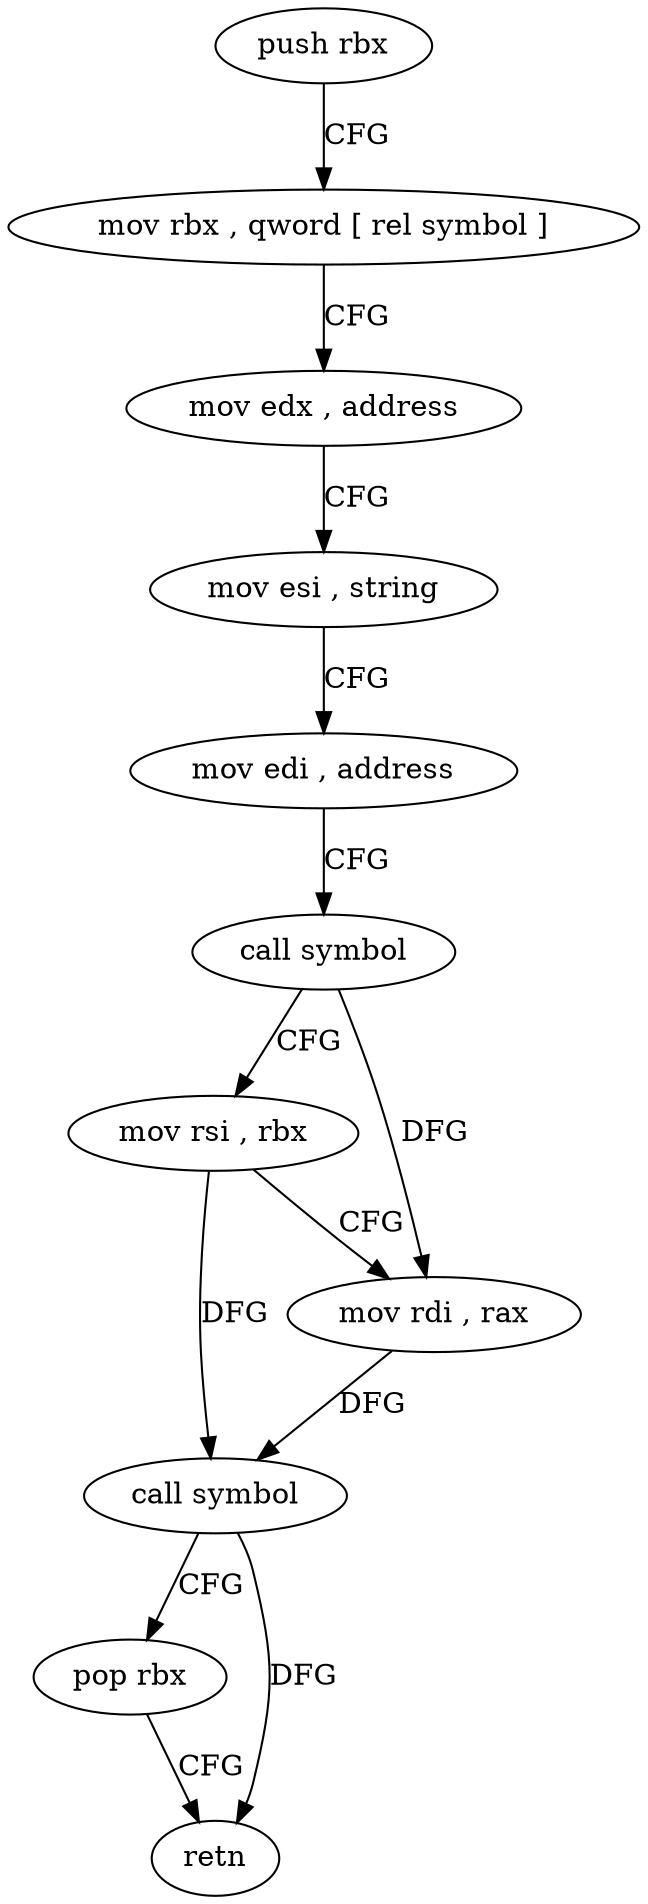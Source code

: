digraph "func" {
"4213914" [label = "push rbx" ]
"4213915" [label = "mov rbx , qword [ rel symbol ]" ]
"4213922" [label = "mov edx , address" ]
"4213927" [label = "mov esi , string" ]
"4213932" [label = "mov edi , address" ]
"4213937" [label = "call symbol" ]
"4213942" [label = "mov rsi , rbx" ]
"4213945" [label = "mov rdi , rax" ]
"4213948" [label = "call symbol" ]
"4213953" [label = "pop rbx" ]
"4213954" [label = "retn" ]
"4213914" -> "4213915" [ label = "CFG" ]
"4213915" -> "4213922" [ label = "CFG" ]
"4213922" -> "4213927" [ label = "CFG" ]
"4213927" -> "4213932" [ label = "CFG" ]
"4213932" -> "4213937" [ label = "CFG" ]
"4213937" -> "4213942" [ label = "CFG" ]
"4213937" -> "4213945" [ label = "DFG" ]
"4213942" -> "4213945" [ label = "CFG" ]
"4213942" -> "4213948" [ label = "DFG" ]
"4213945" -> "4213948" [ label = "DFG" ]
"4213948" -> "4213953" [ label = "CFG" ]
"4213948" -> "4213954" [ label = "DFG" ]
"4213953" -> "4213954" [ label = "CFG" ]
}
